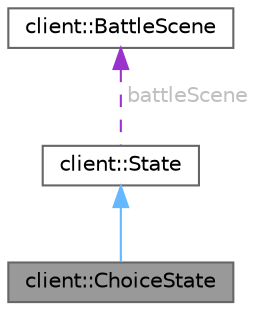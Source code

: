 digraph "client::ChoiceState"
{
 // LATEX_PDF_SIZE
  bgcolor="transparent";
  edge [fontname=Helvetica,fontsize=10,labelfontname=Helvetica,labelfontsize=10];
  node [fontname=Helvetica,fontsize=10,shape=box,height=0.2,width=0.4];
  Node1 [label="client::ChoiceState",height=0.2,width=0.4,color="gray40", fillcolor="grey60", style="filled", fontcolor="black",tooltip="class ChoiceState -"];
  Node2 -> Node1 [dir="back",color="steelblue1",style="solid"];
  Node2 [label="client::State",height=0.2,width=0.4,color="gray40", fillcolor="white", style="filled",URL="$classclient_1_1_state.html",tooltip="class State -"];
  Node3 -> Node2 [dir="back",color="darkorchid3",style="dashed",label=" battleScene",fontcolor="grey" ];
  Node3 [label="client::BattleScene",height=0.2,width=0.4,color="gray40", fillcolor="white", style="filled",URL="$classclient_1_1_battle_scene.html",tooltip="class BattleScene -"];
}
